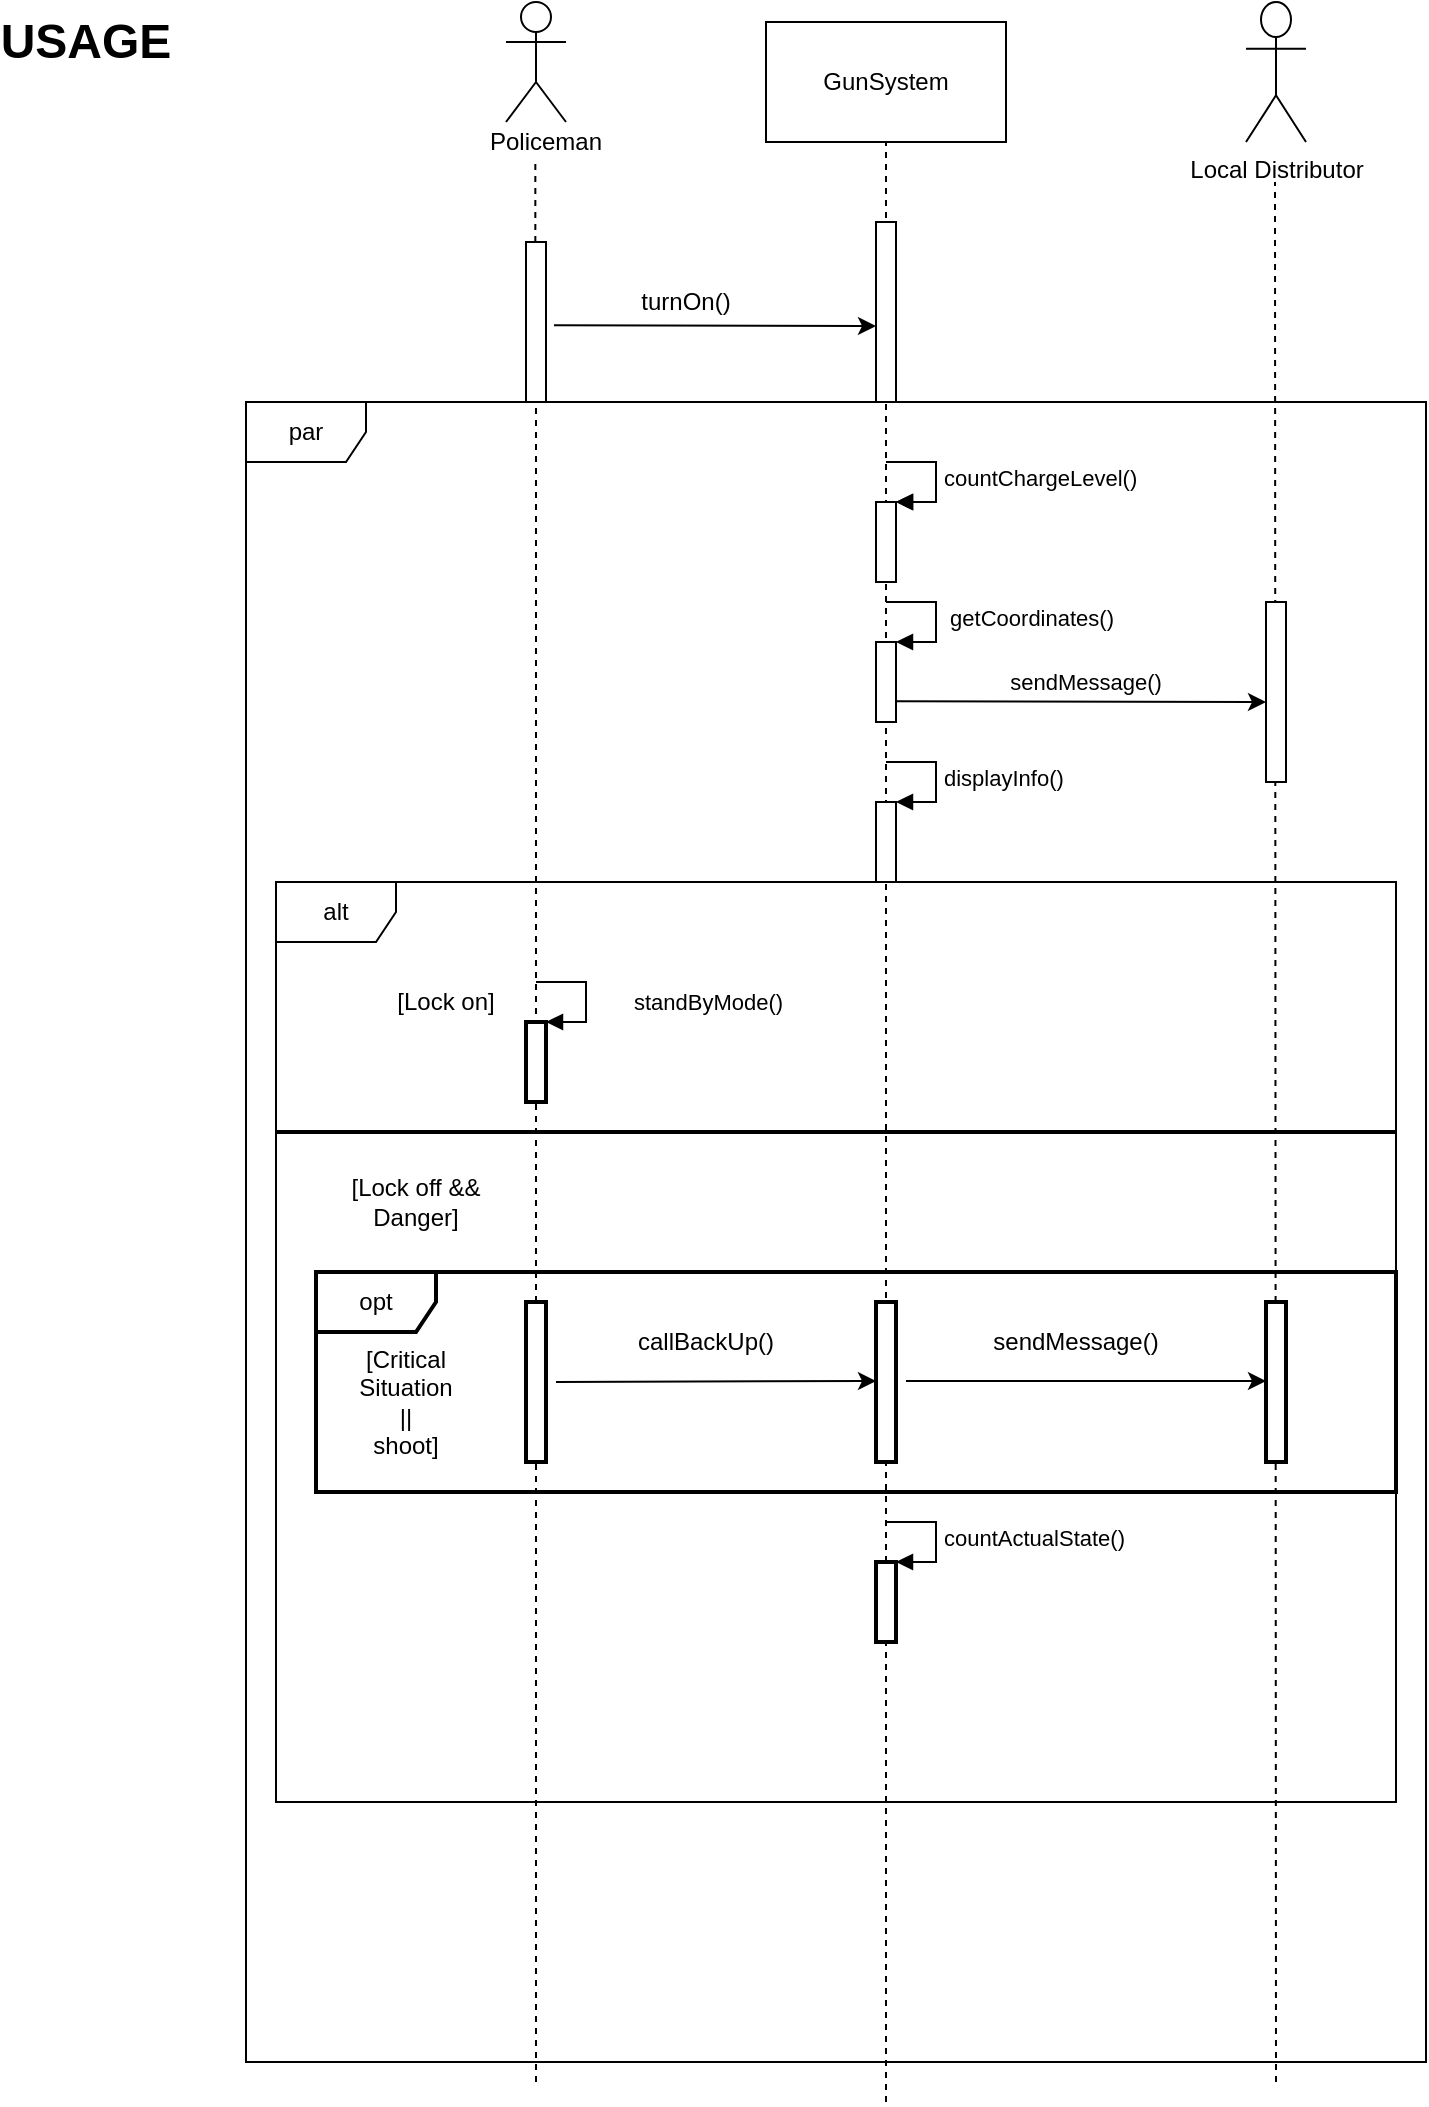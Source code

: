 <mxfile version="13.10.9" type="github">
  <diagram name="Page-1" id="13e1069c-82ec-6db2-03f1-153e76fe0fe0">
    <mxGraphModel dx="868" dy="395" grid="1" gridSize="10" guides="1" tooltips="1" connect="1" arrows="1" fold="1" page="1" pageScale="1" pageWidth="850" pageHeight="1100" background="#ffffff" math="0" shadow="0">
      <root>
        <mxCell id="0" />
        <mxCell id="1" parent="0" />
        <mxCell id="cMqqj_3ld0ghQso-aE1y-4" value="GunSystem" style="rounded=0;whiteSpace=wrap;html=1;" parent="1" vertex="1">
          <mxGeometry x="420" y="35" width="120" height="60" as="geometry" />
        </mxCell>
        <mxCell id="cMqqj_3ld0ghQso-aE1y-5" value="Local Distributor" style="shape=umlActor;verticalLabelPosition=bottom;verticalAlign=top;html=1;outlineConnect=0;" parent="1" vertex="1">
          <mxGeometry x="660" y="25" width="30" height="70" as="geometry" />
        </mxCell>
        <mxCell id="cMqqj_3ld0ghQso-aE1y-11" value="" style="shape=umlActor;verticalLabelPosition=bottom;verticalAlign=top;html=1;outlineConnect=0;" parent="1" vertex="1">
          <mxGeometry x="290" y="25" width="30" height="60" as="geometry" />
        </mxCell>
        <mxCell id="cMqqj_3ld0ghQso-aE1y-12" value="" style="endArrow=none;dashed=1;html=1;" parent="1" source="cMqqj_3ld0ghQso-aE1y-15" edge="1">
          <mxGeometry width="50" height="50" relative="1" as="geometry">
            <mxPoint x="305" y="607.667" as="sourcePoint" />
            <mxPoint x="304.67" y="105" as="targetPoint" />
          </mxGeometry>
        </mxCell>
        <mxCell id="cMqqj_3ld0ghQso-aE1y-13" value="Policeman" style="text;html=1;strokeColor=none;fillColor=none;align=center;verticalAlign=middle;whiteSpace=wrap;rounded=0;" parent="1" vertex="1">
          <mxGeometry x="290" y="85" width="40" height="20" as="geometry" />
        </mxCell>
        <mxCell id="cMqqj_3ld0ghQso-aE1y-14" value="" style="endArrow=none;dashed=1;html=1;" parent="1" edge="1">
          <mxGeometry width="50" height="50" relative="1" as="geometry">
            <mxPoint x="675" y="1065" as="sourcePoint" />
            <mxPoint x="674.5" y="115" as="targetPoint" />
          </mxGeometry>
        </mxCell>
        <mxCell id="cMqqj_3ld0ghQso-aE1y-15" value="" style="html=1;points=[];perimeter=orthogonalPerimeter;" parent="1" vertex="1">
          <mxGeometry x="300" y="145" width="10" height="80" as="geometry" />
        </mxCell>
        <mxCell id="cMqqj_3ld0ghQso-aE1y-16" value="" style="endArrow=none;dashed=1;html=1;" parent="1" target="cMqqj_3ld0ghQso-aE1y-15" edge="1">
          <mxGeometry width="50" height="50" relative="1" as="geometry">
            <mxPoint x="305" y="1065" as="sourcePoint" />
            <mxPoint x="304.67" y="105" as="targetPoint" />
          </mxGeometry>
        </mxCell>
        <mxCell id="cMqqj_3ld0ghQso-aE1y-17" value="" style="endArrow=none;dashed=1;html=1;entryX=0.5;entryY=1;entryDx=0;entryDy=0;" parent="1" target="cMqqj_3ld0ghQso-aE1y-4" edge="1">
          <mxGeometry width="50" height="50" relative="1" as="geometry">
            <mxPoint x="480" y="1075" as="sourcePoint" />
            <mxPoint x="510" y="145" as="targetPoint" />
          </mxGeometry>
        </mxCell>
        <mxCell id="cMqqj_3ld0ghQso-aE1y-18" value="" style="html=1;points=[];perimeter=orthogonalPerimeter;" parent="1" vertex="1">
          <mxGeometry x="475" y="135" width="10" height="90" as="geometry" />
        </mxCell>
        <mxCell id="cMqqj_3ld0ghQso-aE1y-19" value="" style="endArrow=classic;html=1;exitX=1.4;exitY=0.521;exitDx=0;exitDy=0;exitPerimeter=0;" parent="1" source="cMqqj_3ld0ghQso-aE1y-15" edge="1">
          <mxGeometry width="50" height="50" relative="1" as="geometry">
            <mxPoint x="330" y="215" as="sourcePoint" />
            <mxPoint x="475" y="187" as="targetPoint" />
          </mxGeometry>
        </mxCell>
        <mxCell id="cMqqj_3ld0ghQso-aE1y-20" value="turnOn()" style="text;html=1;strokeColor=none;fillColor=none;align=center;verticalAlign=middle;whiteSpace=wrap;rounded=0;" parent="1" vertex="1">
          <mxGeometry x="360" y="165" width="40" height="20" as="geometry" />
        </mxCell>
        <mxCell id="cMqqj_3ld0ghQso-aE1y-21" value="par" style="shape=umlFrame;whiteSpace=wrap;html=1;" parent="1" vertex="1">
          <mxGeometry x="160" y="225" width="590" height="830" as="geometry" />
        </mxCell>
        <mxCell id="cMqqj_3ld0ghQso-aE1y-25" value="" style="html=1;points=[];perimeter=orthogonalPerimeter;" parent="1" vertex="1">
          <mxGeometry x="475" y="275" width="10" height="40" as="geometry" />
        </mxCell>
        <mxCell id="cMqqj_3ld0ghQso-aE1y-26" value="countChargeLevel()" style="edgeStyle=orthogonalEdgeStyle;html=1;align=left;spacingLeft=2;endArrow=block;rounded=0;entryX=1;entryY=0;" parent="1" target="cMqqj_3ld0ghQso-aE1y-25" edge="1">
          <mxGeometry relative="1" as="geometry">
            <mxPoint x="480" y="255" as="sourcePoint" />
            <Array as="points">
              <mxPoint x="505" y="255" />
            </Array>
          </mxGeometry>
        </mxCell>
        <mxCell id="cMqqj_3ld0ghQso-aE1y-27" value="countChargeLevel()" style="edgeStyle=orthogonalEdgeStyle;html=1;align=left;spacingLeft=2;endArrow=block;rounded=0;entryX=1;entryY=0;" parent="1" edge="1">
          <mxGeometry relative="1" as="geometry">
            <mxPoint x="480" y="255" as="sourcePoint" />
            <Array as="points">
              <mxPoint x="505" y="255" />
            </Array>
            <mxPoint x="485" y="275" as="targetPoint" />
          </mxGeometry>
        </mxCell>
        <mxCell id="cMqqj_3ld0ghQso-aE1y-28" value="" style="html=1;points=[];perimeter=orthogonalPerimeter;" parent="1" vertex="1">
          <mxGeometry x="475" y="345" width="10" height="40" as="geometry" />
        </mxCell>
        <mxCell id="cMqqj_3ld0ghQso-aE1y-29" value="&amp;nbsp;getCoordinates()" style="edgeStyle=orthogonalEdgeStyle;html=1;align=left;spacingLeft=2;endArrow=block;rounded=0;entryX=1;entryY=0;" parent="1" target="cMqqj_3ld0ghQso-aE1y-28" edge="1">
          <mxGeometry relative="1" as="geometry">
            <mxPoint x="480" y="325" as="sourcePoint" />
            <Array as="points">
              <mxPoint x="505" y="325" />
            </Array>
          </mxGeometry>
        </mxCell>
        <mxCell id="cMqqj_3ld0ghQso-aE1y-31" value="" style="endArrow=classic;html=1;" parent="1" edge="1">
          <mxGeometry width="50" height="50" relative="1" as="geometry">
            <mxPoint x="485" y="374.67" as="sourcePoint" />
            <mxPoint x="670" y="375" as="targetPoint" />
          </mxGeometry>
        </mxCell>
        <mxCell id="cMqqj_3ld0ghQso-aE1y-32" value="" style="html=1;points=[];perimeter=orthogonalPerimeter;" parent="1" vertex="1">
          <mxGeometry x="670" y="325" width="10" height="90" as="geometry" />
        </mxCell>
        <mxCell id="cMqqj_3ld0ghQso-aE1y-33" value="&lt;font style=&quot;font-size: 11px&quot;&gt;sendMessage()&lt;/font&gt;" style="text;html=1;strokeColor=none;fillColor=none;align=center;verticalAlign=middle;whiteSpace=wrap;rounded=0;" parent="1" vertex="1">
          <mxGeometry x="560" y="355" width="40" height="20" as="geometry" />
        </mxCell>
        <mxCell id="cMqqj_3ld0ghQso-aE1y-34" value="" style="html=1;points=[];perimeter=orthogonalPerimeter;" parent="1" vertex="1">
          <mxGeometry x="475" y="425" width="10" height="40" as="geometry" />
        </mxCell>
        <mxCell id="cMqqj_3ld0ghQso-aE1y-35" value="displayInfo()" style="edgeStyle=orthogonalEdgeStyle;html=1;align=left;spacingLeft=2;endArrow=block;rounded=0;entryX=1;entryY=0;" parent="1" target="cMqqj_3ld0ghQso-aE1y-34" edge="1">
          <mxGeometry relative="1" as="geometry">
            <mxPoint x="480" y="405" as="sourcePoint" />
            <Array as="points">
              <mxPoint x="505" y="405" />
            </Array>
          </mxGeometry>
        </mxCell>
        <mxCell id="cMqqj_3ld0ghQso-aE1y-37" value="alt" style="shape=umlFrame;whiteSpace=wrap;html=1;" parent="1" vertex="1">
          <mxGeometry x="175" y="465" width="560" height="460" as="geometry" />
        </mxCell>
        <mxCell id="cMqqj_3ld0ghQso-aE1y-39" value="" style="line;strokeWidth=2;html=1;perimeter=backbonePerimeter;points=[];outlineConnect=0;spacingTop=6;" parent="1" vertex="1">
          <mxGeometry x="175" y="585" width="560" height="10" as="geometry" />
        </mxCell>
        <mxCell id="cMqqj_3ld0ghQso-aE1y-40" value="[Lock on]" style="text;html=1;strokeColor=none;fillColor=none;align=center;verticalAlign=middle;whiteSpace=wrap;rounded=0;" parent="1" vertex="1">
          <mxGeometry x="230" y="515" width="60" height="20" as="geometry" />
        </mxCell>
        <mxCell id="cMqqj_3ld0ghQso-aE1y-41" value="" style="html=1;points=[];perimeter=orthogonalPerimeter;strokeWidth=2;" parent="1" vertex="1">
          <mxGeometry x="300" y="535" width="10" height="40" as="geometry" />
        </mxCell>
        <mxCell id="cMqqj_3ld0ghQso-aE1y-42" value="standByMode()" style="edgeStyle=orthogonalEdgeStyle;html=1;align=left;spacingLeft=2;endArrow=block;rounded=0;entryX=1;entryY=0;" parent="1" target="cMqqj_3ld0ghQso-aE1y-41" edge="1">
          <mxGeometry x="0.077" y="20" relative="1" as="geometry">
            <mxPoint x="305" y="515" as="sourcePoint" />
            <Array as="points">
              <mxPoint x="330" y="515" />
            </Array>
            <mxPoint as="offset" />
          </mxGeometry>
        </mxCell>
        <mxCell id="cMqqj_3ld0ghQso-aE1y-44" value="[Lock off &amp;amp;&amp;amp; Danger]" style="text;html=1;strokeColor=none;fillColor=none;align=center;verticalAlign=middle;whiteSpace=wrap;rounded=0;" parent="1" vertex="1">
          <mxGeometry x="210" y="615" width="70" height="20" as="geometry" />
        </mxCell>
        <mxCell id="cMqqj_3ld0ghQso-aE1y-46" value="opt" style="shape=umlFrame;whiteSpace=wrap;html=1;strokeWidth=2;" parent="1" vertex="1">
          <mxGeometry x="195" y="660" width="540" height="110" as="geometry" />
        </mxCell>
        <mxCell id="cMqqj_3ld0ghQso-aE1y-47" value="&lt;div&gt;[Critical&lt;/div&gt;&lt;div&gt;Situation || &lt;br&gt;&lt;/div&gt;&lt;div&gt;shoot]&lt;br&gt;&lt;/div&gt;" style="text;html=1;strokeColor=none;fillColor=none;align=center;verticalAlign=middle;whiteSpace=wrap;rounded=0;" parent="1" vertex="1">
          <mxGeometry x="220" y="715" width="40" height="20" as="geometry" />
        </mxCell>
        <mxCell id="cMqqj_3ld0ghQso-aE1y-48" value="" style="html=1;points=[];perimeter=orthogonalPerimeter;strokeWidth=2;" parent="1" vertex="1">
          <mxGeometry x="300" y="675" width="10" height="80" as="geometry" />
        </mxCell>
        <mxCell id="cMqqj_3ld0ghQso-aE1y-49" value="" style="html=1;points=[];perimeter=orthogonalPerimeter;strokeWidth=2;" parent="1" vertex="1">
          <mxGeometry x="475" y="675" width="10" height="80" as="geometry" />
        </mxCell>
        <mxCell id="cMqqj_3ld0ghQso-aE1y-50" value="" style="endArrow=classic;html=1;" parent="1" edge="1">
          <mxGeometry width="50" height="50" relative="1" as="geometry">
            <mxPoint x="315" y="715" as="sourcePoint" />
            <mxPoint x="475" y="714.5" as="targetPoint" />
          </mxGeometry>
        </mxCell>
        <mxCell id="cMqqj_3ld0ghQso-aE1y-51" value="callBackUp()" style="text;html=1;strokeColor=none;fillColor=none;align=center;verticalAlign=middle;whiteSpace=wrap;rounded=0;" parent="1" vertex="1">
          <mxGeometry x="370" y="685" width="40" height="20" as="geometry" />
        </mxCell>
        <mxCell id="cMqqj_3ld0ghQso-aE1y-52" value="" style="html=1;points=[];perimeter=orthogonalPerimeter;strokeWidth=2;" parent="1" vertex="1">
          <mxGeometry x="670" y="675" width="10" height="80" as="geometry" />
        </mxCell>
        <mxCell id="cMqqj_3ld0ghQso-aE1y-54" value="" style="endArrow=classic;html=1;" parent="1" edge="1">
          <mxGeometry width="50" height="50" relative="1" as="geometry">
            <mxPoint x="490" y="714.5" as="sourcePoint" />
            <mxPoint x="670" y="714.5" as="targetPoint" />
          </mxGeometry>
        </mxCell>
        <mxCell id="cMqqj_3ld0ghQso-aE1y-55" value="sendMessage()" style="text;html=1;strokeColor=none;fillColor=none;align=center;verticalAlign=middle;whiteSpace=wrap;rounded=0;" parent="1" vertex="1">
          <mxGeometry x="555" y="685" width="40" height="20" as="geometry" />
        </mxCell>
        <mxCell id="cMqqj_3ld0ghQso-aE1y-60" value="" style="html=1;points=[];perimeter=orthogonalPerimeter;strokeWidth=2;" parent="1" vertex="1">
          <mxGeometry x="475" y="805" width="10" height="40" as="geometry" />
        </mxCell>
        <mxCell id="cMqqj_3ld0ghQso-aE1y-61" value="countActualState()" style="edgeStyle=orthogonalEdgeStyle;html=1;align=left;spacingLeft=2;endArrow=block;rounded=0;entryX=1;entryY=0;" parent="1" target="cMqqj_3ld0ghQso-aE1y-60" edge="1">
          <mxGeometry relative="1" as="geometry">
            <mxPoint x="480" y="785" as="sourcePoint" />
            <Array as="points">
              <mxPoint x="505" y="785" />
            </Array>
          </mxGeometry>
        </mxCell>
        <mxCell id="8y2MAkSd4nPvGJrUL0_o-1" value="&lt;b&gt;&lt;font style=&quot;font-size: 24px&quot;&gt;USAGE&lt;/font&gt;&lt;/b&gt;" style="text;html=1;strokeColor=none;fillColor=none;align=center;verticalAlign=middle;whiteSpace=wrap;rounded=0;" parent="1" vertex="1">
          <mxGeometry x="60" y="35" width="40" height="20" as="geometry" />
        </mxCell>
      </root>
    </mxGraphModel>
  </diagram>
</mxfile>
